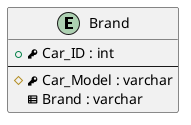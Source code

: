@startuml
entity "Brand" as brand
{
  + <&key> Car_ID : int
  --
  # <&key> Car_Model : varchar
  <&spreadsheet> Brand : varchar
}
@enduml